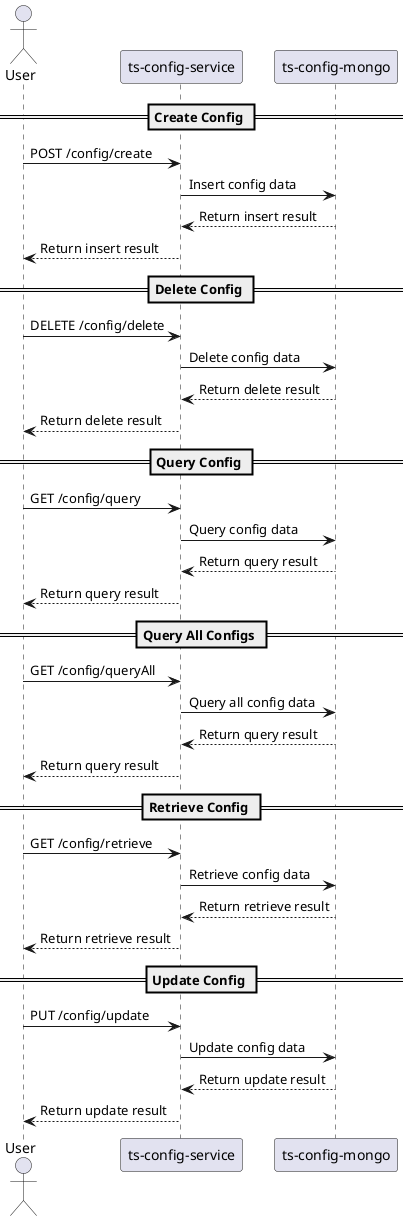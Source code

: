 @startuml
actor User
participant "ts-config-service" as ConfigService
participant "ts-config-mongo" as Mongo

== Create Config ==
User -> ConfigService: POST /config/create
ConfigService -> Mongo: Insert config data
Mongo --> ConfigService: Return insert result
ConfigService --> User: Return insert result

== Delete Config ==
User -> ConfigService: DELETE /config/delete
ConfigService -> Mongo: Delete config data
Mongo --> ConfigService: Return delete result
ConfigService --> User: Return delete result

== Query Config ==
User -> ConfigService: GET /config/query
ConfigService -> Mongo: Query config data
Mongo --> ConfigService: Return query result
ConfigService --> User: Return query result

== Query All Configs ==
User -> ConfigService: GET /config/queryAll
ConfigService -> Mongo: Query all config data
Mongo --> ConfigService: Return query result
ConfigService --> User: Return query result

== Retrieve Config ==
User -> ConfigService: GET /config/retrieve
ConfigService -> Mongo: Retrieve config data
Mongo --> ConfigService: Return retrieve result
ConfigService --> User: Return retrieve result

== Update Config ==
User -> ConfigService: PUT /config/update
ConfigService -> Mongo: Update config data
Mongo --> ConfigService: Return update result
ConfigService --> User: Return update result
@enduml